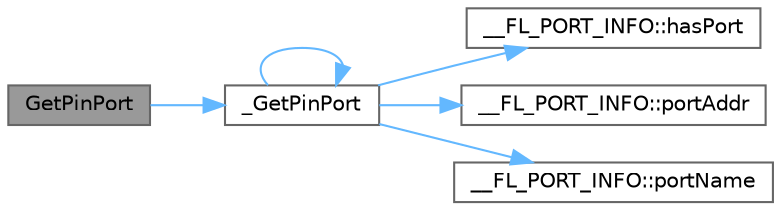 digraph "GetPinPort"
{
 // LATEX_PDF_SIZE
  bgcolor="transparent";
  edge [fontname=Helvetica,fontsize=10,labelfontname=Helvetica,labelfontsize=10];
  node [fontname=Helvetica,fontsize=10,shape=box,height=0.2,width=0.4];
  rankdir="LR";
  Node1 [id="Node000001",label="GetPinPort",height=0.2,width=0.4,color="gray40", fillcolor="grey60", style="filled", fontcolor="black",tooltip=" "];
  Node1 -> Node2 [id="edge1_Node000001_Node000002",color="steelblue1",style="solid",tooltip=" "];
  Node2 [id="Node000002",label="_GetPinPort",height=0.2,width=0.4,color="grey40", fillcolor="white", style="filled",URL="$db/d0b/_pintest_8ino_af71431f6db865cbdc9d31833de94da2b.html#af71431f6db865cbdc9d31833de94da2b",tooltip=" "];
  Node2 -> Node2 [id="edge2_Node000002_Node000002",color="steelblue1",style="solid",tooltip=" "];
  Node2 -> Node3 [id="edge3_Node000002_Node000003",color="steelblue1",style="solid",tooltip=" "];
  Node3 [id="Node000003",label="__FL_PORT_INFO::hasPort",height=0.2,width=0.4,color="grey40", fillcolor="white", style="filled",URL="$d4/de9/struct_____f_l___p_o_r_t___i_n_f_o_a407030c6570cb7463ac9a76355abae35.html#a407030c6570cb7463ac9a76355abae35",tooltip="Checks whether a port exists."];
  Node2 -> Node4 [id="edge4_Node000002_Node000004",color="steelblue1",style="solid",tooltip=" "];
  Node4 [id="Node000004",label="__FL_PORT_INFO::portAddr",height=0.2,width=0.4,color="grey40", fillcolor="white", style="filled",URL="$d4/de9/struct_____f_l___p_o_r_t___i_n_f_o_a3bab01aa4faddd77dcd6a567bcf50043.html#a3bab01aa4faddd77dcd6a567bcf50043",tooltip="Gets the raw address of the port."];
  Node2 -> Node5 [id="edge5_Node000002_Node000005",color="steelblue1",style="solid",tooltip=" "];
  Node5 [id="Node000005",label="__FL_PORT_INFO::portName",height=0.2,width=0.4,color="grey40", fillcolor="white", style="filled",URL="$d4/de9/struct_____f_l___p_o_r_t___i_n_f_o_ad7cedd4bff6b75c60ddf249dade8dd1c.html#ad7cedd4bff6b75c60ddf249dade8dd1c",tooltip="Gets the name of the port, as a C-string."];
}
